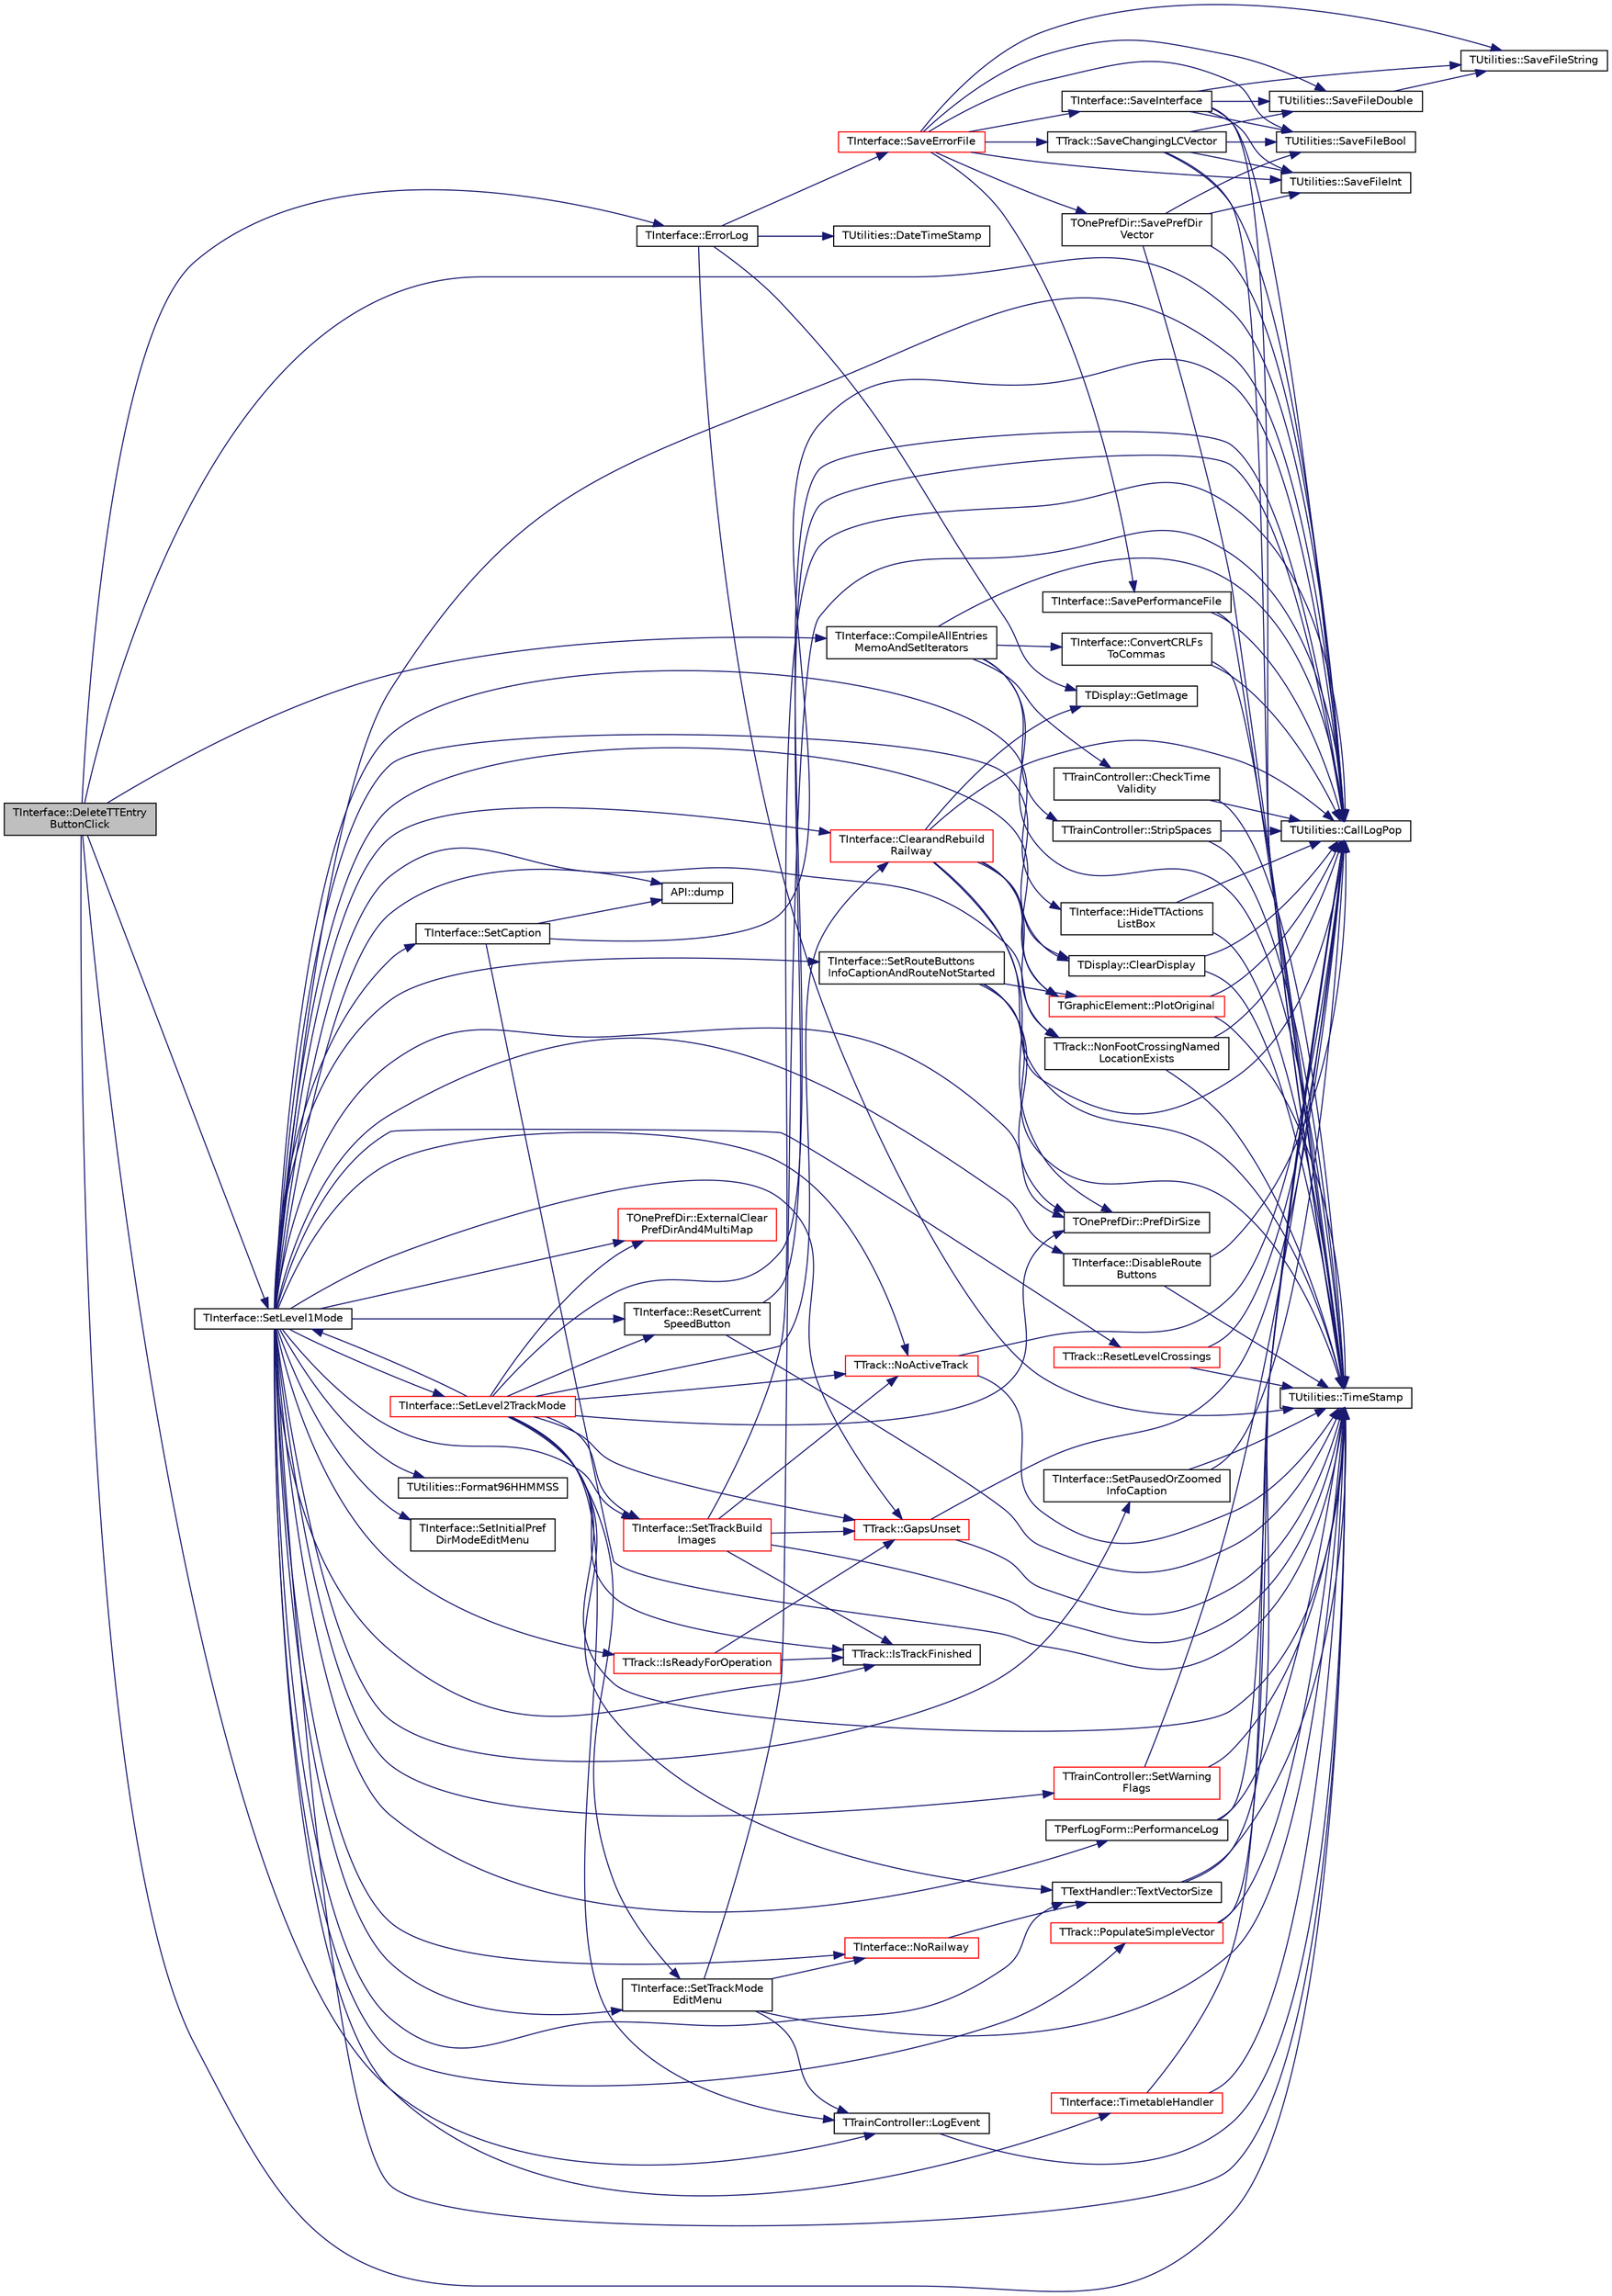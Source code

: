 digraph "TInterface::DeleteTTEntryButtonClick"
{
 // INTERACTIVE_SVG=YES
 // LATEX_PDF_SIZE
  edge [fontname="Helvetica",fontsize="10",labelfontname="Helvetica",labelfontsize="10"];
  node [fontname="Helvetica",fontsize="10",shape=record];
  rankdir="LR";
  Node1 [label="TInterface::DeleteTTEntry\lButtonClick",height=0.2,width=0.4,color="black", fillcolor="grey75", style="filled", fontcolor="black",tooltip=" "];
  Node1 -> Node2 [color="midnightblue",fontsize="10",style="solid",fontname="Helvetica"];
  Node2 [label="TUtilities::CallLogPop",height=0.2,width=0.4,color="black", fillcolor="white", style="filled",URL="$class_t_utilities.html#ae1eddca13cc3c492839e131f40ec21c0",tooltip="pops the last entry off the call stack, throws an error if called when empty"];
  Node1 -> Node3 [color="midnightblue",fontsize="10",style="solid",fontname="Helvetica"];
  Node3 [label="TInterface::CompileAllEntries\lMemoAndSetIterators",height=0.2,width=0.4,color="black", fillcolor="white", style="filled",URL="$class_t_interface.html#a15d18c160a74d6a1d494fd45635d4948",tooltip="Used during timetable editing funtions to compile the list of entries into the left hand long entry w..."];
  Node3 -> Node2 [color="midnightblue",fontsize="10",style="solid",fontname="Helvetica"];
  Node3 -> Node4 [color="midnightblue",fontsize="10",style="solid",fontname="Helvetica"];
  Node4 [label="TTrainController::CheckTime\lValidity",height=0.2,width=0.4,color="black", fillcolor="white", style="filled",URL="$class_t_train_controller.html#a523077cf0c9c02c8cb56dab0af9b0e52",tooltip="returns true if the time complies with requirements"];
  Node4 -> Node2 [color="midnightblue",fontsize="10",style="solid",fontname="Helvetica"];
  Node4 -> Node5 [color="midnightblue",fontsize="10",style="solid",fontname="Helvetica"];
  Node5 [label="TUtilities::TimeStamp",height=0.2,width=0.4,color="black", fillcolor="white", style="filled",URL="$class_t_utilities.html#a34bd6bb5305bc29afdf424f6d35a921c",tooltip="creates a string of the form 'hh:mm:ss' for use in call & event logging"];
  Node3 -> Node6 [color="midnightblue",fontsize="10",style="solid",fontname="Helvetica"];
  Node6 [label="TInterface::ConvertCRLFs\lToCommas",height=0.2,width=0.4,color="black", fillcolor="white", style="filled",URL="$class_t_interface.html#a358336965e798e398258e67edbba1195",tooltip="Used in timetable editing functions to convert any CRLFs in intended service entries to commas."];
  Node6 -> Node2 [color="midnightblue",fontsize="10",style="solid",fontname="Helvetica"];
  Node6 -> Node5 [color="midnightblue",fontsize="10",style="solid",fontname="Helvetica"];
  Node3 -> Node7 [color="midnightblue",fontsize="10",style="solid",fontname="Helvetica"];
  Node7 [label="TTrainController::StripSpaces",height=0.2,width=0.4,color="black", fillcolor="white", style="filled",URL="$class_t_train_controller.html#ab0481dd8db0f3f99811f2cdc5b5dfd32",tooltip="Strip both leading and trailing spaces at ends of Input and spaces before and after all commas and se..."];
  Node7 -> Node2 [color="midnightblue",fontsize="10",style="solid",fontname="Helvetica"];
  Node7 -> Node5 [color="midnightblue",fontsize="10",style="solid",fontname="Helvetica"];
  Node3 -> Node5 [color="midnightblue",fontsize="10",style="solid",fontname="Helvetica"];
  Node1 -> Node8 [color="midnightblue",fontsize="10",style="solid",fontname="Helvetica"];
  Node8 [label="TInterface::ErrorLog",height=0.2,width=0.4,color="black", fillcolor="white", style="filled",URL="$class_t_interface.html#a4f3a25665e2266441217849f947a1adf",tooltip="The error logging routine, called when an error is detected."];
  Node8 -> Node9 [color="midnightblue",fontsize="10",style="solid",fontname="Helvetica"];
  Node9 [label="TUtilities::DateTimeStamp",height=0.2,width=0.4,color="black", fillcolor="white", style="filled",URL="$class_t_utilities.html#a9ca62e05ace8e6c4c33d377c26c48e55",tooltip="creates a string of the form 'dd/mm/yyyy hh:mm:ss' for use in call & event logging"];
  Node8 -> Node10 [color="midnightblue",fontsize="10",style="solid",fontname="Helvetica"];
  Node10 [label="TDisplay::GetImage",height=0.2,width=0.4,color="black", fillcolor="white", style="filled",URL="$class_t_display.html#a33f7067eea9e638bdc363bd0af70d7d5",tooltip="Return a pointer to the screen image."];
  Node8 -> Node11 [color="midnightblue",fontsize="10",style="solid",fontname="Helvetica"];
  Node11 [label="TInterface::SaveErrorFile",height=0.2,width=0.4,color="red", fillcolor="white", style="filled",URL="$class_t_interface.html#a0109f801142d4fa3becae22e23b84163",tooltip="Save the error log after an error has been thrown - no need for a caller."];
  Node11 -> Node12 [color="midnightblue",fontsize="10",style="solid",fontname="Helvetica"];
  Node12 [label="TTrack::SaveChangingLCVector",height=0.2,width=0.4,color="black", fillcolor="white", style="filled",URL="$class_t_track.html#a6e1031277500eadfd3a0751e4ca4057b",tooltip="Save all changing vector values (used for error file)"];
  Node12 -> Node2 [color="midnightblue",fontsize="10",style="solid",fontname="Helvetica"];
  Node12 -> Node13 [color="midnightblue",fontsize="10",style="solid",fontname="Helvetica"];
  Node13 [label="TUtilities::SaveFileBool",height=0.2,width=0.4,color="black", fillcolor="white", style="filled",URL="$class_t_utilities.html#a06a211ebaa112f3fac0edc5b238ef876",tooltip="stores '1' if the bool is true or '0' if false to the file, then a CR"];
  Node12 -> Node14 [color="midnightblue",fontsize="10",style="solid",fontname="Helvetica"];
  Node14 [label="TUtilities::SaveFileDouble",height=0.2,width=0.4,color="black", fillcolor="white", style="filled",URL="$class_t_utilities.html#a92b5adfb8ad3a937a8d208bfd90a5741",tooltip="converts the double value to a string (if double stored directly it is truncated to 6 digits) then st..."];
  Node14 -> Node15 [color="midnightblue",fontsize="10",style="solid",fontname="Helvetica"];
  Node15 [label="TUtilities::SaveFileString",height=0.2,width=0.4,color="black", fillcolor="white", style="filled",URL="$class_t_utilities.html#a60531c6cb1a6a33dd71299d3a5b6cc21",tooltip="stores the string value to the file, then a '0' delimiter then a CR"];
  Node12 -> Node16 [color="midnightblue",fontsize="10",style="solid",fontname="Helvetica"];
  Node16 [label="TUtilities::SaveFileInt",height=0.2,width=0.4,color="black", fillcolor="white", style="filled",URL="$class_t_utilities.html#a86ed634e8a9d7ca534a324954f4a7a2f",tooltip="stores the int value to the file, then a CR"];
  Node12 -> Node5 [color="midnightblue",fontsize="10",style="solid",fontname="Helvetica"];
  Node11 -> Node13 [color="midnightblue",fontsize="10",style="solid",fontname="Helvetica"];
  Node11 -> Node14 [color="midnightblue",fontsize="10",style="solid",fontname="Helvetica"];
  Node11 -> Node16 [color="midnightblue",fontsize="10",style="solid",fontname="Helvetica"];
  Node11 -> Node15 [color="midnightblue",fontsize="10",style="solid",fontname="Helvetica"];
  Node11 -> Node17 [color="midnightblue",fontsize="10",style="solid",fontname="Helvetica"];
  Node17 [label="TInterface::SaveInterface",height=0.2,width=0.4,color="black", fillcolor="white", style="filled",URL="$class_t_interface.html#aee36e0cef9c182125b1095ceaf37a568",tooltip="Save interface part of a session file."];
  Node17 -> Node2 [color="midnightblue",fontsize="10",style="solid",fontname="Helvetica"];
  Node17 -> Node13 [color="midnightblue",fontsize="10",style="solid",fontname="Helvetica"];
  Node17 -> Node14 [color="midnightblue",fontsize="10",style="solid",fontname="Helvetica"];
  Node17 -> Node16 [color="midnightblue",fontsize="10",style="solid",fontname="Helvetica"];
  Node17 -> Node15 [color="midnightblue",fontsize="10",style="solid",fontname="Helvetica"];
  Node17 -> Node5 [color="midnightblue",fontsize="10",style="solid",fontname="Helvetica"];
  Node11 -> Node18 [color="midnightblue",fontsize="10",style="solid",fontname="Helvetica"];
  Node18 [label="TInterface::SavePerformanceFile",height=0.2,width=0.4,color="black", fillcolor="white", style="filled",URL="$class_t_interface.html#a33d2ed7b588fb4cf12c410312e949299",tooltip="Save performance file part of a session file."];
  Node18 -> Node2 [color="midnightblue",fontsize="10",style="solid",fontname="Helvetica"];
  Node18 -> Node5 [color="midnightblue",fontsize="10",style="solid",fontname="Helvetica"];
  Node11 -> Node19 [color="midnightblue",fontsize="10",style="solid",fontname="Helvetica"];
  Node19 [label="TOnePrefDir::SavePrefDir\lVector",height=0.2,width=0.4,color="black", fillcolor="white", style="filled",URL="$class_t_one_pref_dir.html#a3d115535b2e2d2ea05e210997a3f525c",tooltip="Save the preferred direction vector to a file."];
  Node19 -> Node2 [color="midnightblue",fontsize="10",style="solid",fontname="Helvetica"];
  Node19 -> Node13 [color="midnightblue",fontsize="10",style="solid",fontname="Helvetica"];
  Node19 -> Node16 [color="midnightblue",fontsize="10",style="solid",fontname="Helvetica"];
  Node19 -> Node5 [color="midnightblue",fontsize="10",style="solid",fontname="Helvetica"];
  Node8 -> Node5 [color="midnightblue",fontsize="10",style="solid",fontname="Helvetica"];
  Node1 -> Node41 [color="midnightblue",fontsize="10",style="solid",fontname="Helvetica"];
  Node41 [label="TTrainController::LogEvent",height=0.2,width=0.4,color="black", fillcolor="white", style="filled",URL="$class_t_train_controller.html#ac88477499edd24550fae9b90b5561ed1",tooltip="store Str to the event log - moved from TUtilities for v0.6 so can record the tt clock value"];
  Node41 -> Node5 [color="midnightblue",fontsize="10",style="solid",fontname="Helvetica"];
  Node1 -> Node42 [color="midnightblue",fontsize="10",style="solid",fontname="Helvetica"];
  Node42 [label="TInterface::SetLevel1Mode",height=0.2,width=0.4,color="black", fillcolor="white", style="filled",URL="$class_t_interface.html#acf77f2eeeac0775fde4f25ba46099e0b",tooltip="Sets the Level1 user mode, using the Level1Mode variable to determine the mode."];
  Node42 -> Node2 [color="midnightblue",fontsize="10",style="solid",fontname="Helvetica"];
  Node42 -> Node43 [color="midnightblue",fontsize="10",style="solid",fontname="Helvetica"];
  Node43 [label="TInterface::ClearandRebuild\lRailway",height=0.2,width=0.4,color="red", fillcolor="white", style="filled",URL="$class_t_interface.html#aaa05ac95703a25e1fb4863779854967c",tooltip="< Sets the information panel message for zoom-out or paused modes"];
  Node43 -> Node2 [color="midnightblue",fontsize="10",style="solid",fontname="Helvetica"];
  Node43 -> Node44 [color="midnightblue",fontsize="10",style="solid",fontname="Helvetica"];
  Node44 [label="TDisplay::ClearDisplay",height=0.2,width=0.4,color="black", fillcolor="white", style="filled",URL="$class_t_display.html#a8d990507ae0111e0b7890e8aa77fd76d",tooltip="Empty the display."];
  Node44 -> Node2 [color="midnightblue",fontsize="10",style="solid",fontname="Helvetica"];
  Node44 -> Node5 [color="midnightblue",fontsize="10",style="solid",fontname="Helvetica"];
  Node43 -> Node10 [color="midnightblue",fontsize="10",style="solid",fontname="Helvetica"];
  Node43 -> Node70 [color="midnightblue",fontsize="10",style="solid",fontname="Helvetica"];
  Node70 [label="TTrack::NonFootCrossingNamed\lLocationExists",height=0.2,width=0.4,color="black", fillcolor="white", style="filled",URL="$class_t_track.html#aa67be9f8ad9bd885f649b26962e0d41d",tooltip="True if there is a platform, NamedNonStationLocation or Concourse present in the railway."];
  Node70 -> Node2 [color="midnightblue",fontsize="10",style="solid",fontname="Helvetica"];
  Node70 -> Node5 [color="midnightblue",fontsize="10",style="solid",fontname="Helvetica"];
  Node43 -> Node72 [color="midnightblue",fontsize="10",style="solid",fontname="Helvetica"];
  Node72 [label="TGraphicElement::PlotOriginal",height=0.2,width=0.4,color="red", fillcolor="white", style="filled",URL="$class_t_graphic_element.html#ad9e23ba031b1110126227d301b59ffc7",tooltip="Plot the original graphic on screen."];
  Node72 -> Node2 [color="midnightblue",fontsize="10",style="solid",fontname="Helvetica"];
  Node72 -> Node5 [color="midnightblue",fontsize="10",style="solid",fontname="Helvetica"];
  Node43 -> Node52 [color="midnightblue",fontsize="10",style="solid",fontname="Helvetica"];
  Node52 [label="TOnePrefDir::PrefDirSize",height=0.2,width=0.4,color="black", fillcolor="white", style="filled",URL="$class_t_one_pref_dir.html#a29d013bf730e23d27fdb2c390e3a14da",tooltip="Return the vector size."];
  Node43 -> Node5 [color="midnightblue",fontsize="10",style="solid",fontname="Helvetica"];
  Node42 -> Node44 [color="midnightblue",fontsize="10",style="solid",fontname="Helvetica"];
  Node42 -> Node110 [color="midnightblue",fontsize="10",style="solid",fontname="Helvetica"];
  Node110 [label="TInterface::DisableRoute\lButtons",height=0.2,width=0.4,color="black", fillcolor="white", style="filled",URL="$class_t_interface.html#ac0c9be911e93134ddda04ba498a8bd9c",tooltip="Called during operation whenever the route type buttons need to be disabled, e.g. when paused."];
  Node110 -> Node2 [color="midnightblue",fontsize="10",style="solid",fontname="Helvetica"];
  Node110 -> Node5 [color="midnightblue",fontsize="10",style="solid",fontname="Helvetica"];
  Node42 -> Node111 [color="midnightblue",fontsize="10",style="solid",fontname="Helvetica"];
  Node111 [label="API::dump",height=0.2,width=0.4,color="black", fillcolor="white", style="filled",URL="$class_a_p_i.html#abebc08c03ceec2b898d8fe877b0efcba",tooltip="save currently recorded status data to INI file"];
  Node42 -> Node112 [color="midnightblue",fontsize="10",style="solid",fontname="Helvetica"];
  Node112 [label="TOnePrefDir::ExternalClear\lPrefDirAnd4MultiMap",height=0.2,width=0.4,color="red", fillcolor="white", style="filled",URL="$class_t_one_pref_dir.html#abc09de3c32460a73d3de12625329210d",tooltip="Empty the existing preferred direction vector & map - for use by other classes."];
  Node42 -> Node114 [color="midnightblue",fontsize="10",style="solid",fontname="Helvetica"];
  Node114 [label="TUtilities::Format96HHMMSS",height=0.2,width=0.4,color="black", fillcolor="white", style="filled",URL="$class_t_utilities.html#a2dfbe3d4ed11770bc1a902b51afdc10c",tooltip="formats a TDateTime into an AnsiString of the form hh:mm:ss where hh runs from 00 to 95 & resets when..."];
  Node42 -> Node115 [color="midnightblue",fontsize="10",style="solid",fontname="Helvetica"];
  Node115 [label="TTrack::GapsUnset",height=0.2,width=0.4,color="red", fillcolor="white", style="filled",URL="$class_t_track.html#a794daa0471b473e28ff24c87a92112dc",tooltip="True if there are gaps in the railway and any are unset."];
  Node115 -> Node2 [color="midnightblue",fontsize="10",style="solid",fontname="Helvetica"];
  Node115 -> Node5 [color="midnightblue",fontsize="10",style="solid",fontname="Helvetica"];
  Node42 -> Node116 [color="midnightblue",fontsize="10",style="solid",fontname="Helvetica"];
  Node116 [label="TInterface::HideTTActions\lListBox",height=0.2,width=0.4,color="black", fillcolor="white", style="filled",URL="$class_t_interface.html#ab2b7fa09f178490f2bde9a6caf323f30",tooltip="makes TTActionsListBox invisible (if it was visible)"];
  Node116 -> Node2 [color="midnightblue",fontsize="10",style="solid",fontname="Helvetica"];
  Node116 -> Node5 [color="midnightblue",fontsize="10",style="solid",fontname="Helvetica"];
  Node42 -> Node117 [color="midnightblue",fontsize="10",style="solid",fontname="Helvetica"];
  Node117 [label="TTrack::IsReadyForOperation",height=0.2,width=0.4,color="red", fillcolor="white", style="filled",URL="$class_t_track.html#a1a9f8ddecccd649195ede1ec027500d1",tooltip="Indicates whether or not the railway is ready for saving as a '.rly' file and for operation."];
  Node117 -> Node115 [color="midnightblue",fontsize="10",style="solid",fontname="Helvetica"];
  Node117 -> Node120 [color="midnightblue",fontsize="10",style="solid",fontname="Helvetica"];
  Node120 [label="TTrack::IsTrackFinished",height=0.2,width=0.4,color="black", fillcolor="white", style="filled",URL="$class_t_track.html#aa8386109483977bfaa97909747358149",tooltip="Indicates whether or not the track has been successfully linked together."];
  Node42 -> Node120 [color="midnightblue",fontsize="10",style="solid",fontname="Helvetica"];
  Node42 -> Node122 [color="midnightblue",fontsize="10",style="solid",fontname="Helvetica"];
  Node122 [label="TTrack::NoActiveTrack",height=0.2,width=0.4,color="red", fillcolor="white", style="filled",URL="$class_t_track.html#a2eaa84532799b76a0b42cf6e2611224d",tooltip="True if there is no active track in the railway."];
  Node122 -> Node2 [color="midnightblue",fontsize="10",style="solid",fontname="Helvetica"];
  Node122 -> Node5 [color="midnightblue",fontsize="10",style="solid",fontname="Helvetica"];
  Node42 -> Node70 [color="midnightblue",fontsize="10",style="solid",fontname="Helvetica"];
  Node42 -> Node123 [color="midnightblue",fontsize="10",style="solid",fontname="Helvetica"];
  Node123 [label="TInterface::NoRailway",height=0.2,width=0.4,color="red", fillcolor="white", style="filled",URL="$class_t_interface.html#a488e772a2e2a52820fdbe1d1695e0118",tooltip="Returns true if there are no track elements and no text."];
  Node123 -> Node31 [color="midnightblue",fontsize="10",style="solid",fontname="Helvetica"];
  Node31 [label="TTextHandler::TextVectorSize",height=0.2,width=0.4,color="black", fillcolor="white", style="filled",URL="$class_t_text_handler.html#a7dfd4e30235878fb01e7387715e0cb0f",tooltip="return the number of items in TextVector"];
  Node31 -> Node2 [color="midnightblue",fontsize="10",style="solid",fontname="Helvetica"];
  Node31 -> Node5 [color="midnightblue",fontsize="10",style="solid",fontname="Helvetica"];
  Node42 -> Node125 [color="midnightblue",fontsize="10",style="solid",fontname="Helvetica"];
  Node125 [label="TPerfLogForm::PerformanceLog",height=0.2,width=0.4,color="black", fillcolor="white", style="filled",URL="$class_t_perf_log_form.html#a72f06bf03353c15c94ceefbf420ff7b4",tooltip="Send Statement to the performance log on screen and to the file."];
  Node125 -> Node2 [color="midnightblue",fontsize="10",style="solid",fontname="Helvetica"];
  Node125 -> Node5 [color="midnightblue",fontsize="10",style="solid",fontname="Helvetica"];
  Node42 -> Node72 [color="midnightblue",fontsize="10",style="solid",fontname="Helvetica"];
  Node42 -> Node126 [color="midnightblue",fontsize="10",style="solid",fontname="Helvetica"];
  Node126 [label="TTrack::PopulateSimpleVector",height=0.2,width=0.4,color="red", fillcolor="white", style="filled",URL="$class_t_track.html#ac1c56df84af8198313a7d0f0bba312bd",tooltip="clear then add all simple element track vector positions to the vector, added at v2...."];
  Node126 -> Node2 [color="midnightblue",fontsize="10",style="solid",fontname="Helvetica"];
  Node126 -> Node5 [color="midnightblue",fontsize="10",style="solid",fontname="Helvetica"];
  Node42 -> Node52 [color="midnightblue",fontsize="10",style="solid",fontname="Helvetica"];
  Node42 -> Node127 [color="midnightblue",fontsize="10",style="solid",fontname="Helvetica"];
  Node127 [label="TInterface::ResetCurrent\lSpeedButton",height=0.2,width=0.4,color="black", fillcolor="white", style="filled",URL="$class_t_interface.html#ad91195c1ea742572c4579ea38fbd4eb3",tooltip="Resets the CurrentSpeedButton variable to zero and the 'Down' property to false."];
  Node127 -> Node2 [color="midnightblue",fontsize="10",style="solid",fontname="Helvetica"];
  Node127 -> Node5 [color="midnightblue",fontsize="10",style="solid",fontname="Helvetica"];
  Node42 -> Node128 [color="midnightblue",fontsize="10",style="solid",fontname="Helvetica"];
  Node128 [label="TTrack::ResetLevelCrossings",height=0.2,width=0.4,color="red", fillcolor="white", style="filled",URL="$class_t_track.html#a1a5d8cf5f3a46667a745bfcf4c77ba9d",tooltip="Set all LC attributes to 0 (closed to trains)"];
  Node128 -> Node2 [color="midnightblue",fontsize="10",style="solid",fontname="Helvetica"];
  Node128 -> Node5 [color="midnightblue",fontsize="10",style="solid",fontname="Helvetica"];
  Node42 -> Node129 [color="midnightblue",fontsize="10",style="solid",fontname="Helvetica"];
  Node129 [label="TInterface::SetCaption",height=0.2,width=0.4,color="black", fillcolor="white", style="filled",URL="$class_t_interface.html#a974c6d5a224756b00ede1161e0fdf5f7",tooltip="Sets the railway and timetable titles at the top of the screen."];
  Node129 -> Node2 [color="midnightblue",fontsize="10",style="solid",fontname="Helvetica"];
  Node129 -> Node111 [color="midnightblue",fontsize="10",style="solid",fontname="Helvetica"];
  Node129 -> Node5 [color="midnightblue",fontsize="10",style="solid",fontname="Helvetica"];
  Node42 -> Node130 [color="midnightblue",fontsize="10",style="solid",fontname="Helvetica"];
  Node130 [label="TInterface::SetInitialPref\lDirModeEditMenu",height=0.2,width=0.4,color="black", fillcolor="white", style="filled",URL="$class_t_interface.html#ac0cd2df9b806fc8909c2dcc584442fb5",tooltip="Enables or disables the initial Edit mode submenu items in PrefDir mode."];
  Node42 -> Node131 [color="midnightblue",fontsize="10",style="solid",fontname="Helvetica"];
  Node131 [label="TInterface::SetLevel2TrackMode",height=0.2,width=0.4,color="red", fillcolor="white", style="filled",URL="$class_t_interface.html#a19ee788122a66d7e97873159bf2e4e4b",tooltip="Sets the Level2TrackMode user mode, using the Level2TrackMode variable to determine the mode."];
  Node131 -> Node2 [color="midnightblue",fontsize="10",style="solid",fontname="Helvetica"];
  Node131 -> Node43 [color="midnightblue",fontsize="10",style="solid",fontname="Helvetica"];
  Node131 -> Node112 [color="midnightblue",fontsize="10",style="solid",fontname="Helvetica"];
  Node131 -> Node115 [color="midnightblue",fontsize="10",style="solid",fontname="Helvetica"];
  Node131 -> Node120 [color="midnightblue",fontsize="10",style="solid",fontname="Helvetica"];
  Node131 -> Node41 [color="midnightblue",fontsize="10",style="solid",fontname="Helvetica"];
  Node131 -> Node122 [color="midnightblue",fontsize="10",style="solid",fontname="Helvetica"];
  Node131 -> Node52 [color="midnightblue",fontsize="10",style="solid",fontname="Helvetica"];
  Node131 -> Node127 [color="midnightblue",fontsize="10",style="solid",fontname="Helvetica"];
  Node131 -> Node42 [color="midnightblue",fontsize="10",style="solid",fontname="Helvetica"];
  Node131 -> Node195 [color="midnightblue",fontsize="10",style="solid",fontname="Helvetica"];
  Node195 [label="TInterface::SetTrackBuild\lImages",height=0.2,width=0.4,color="red", fillcolor="white", style="filled",URL="$class_t_interface.html#a5c1caa770e377ec064458f42f6301ecd",tooltip="Sets the left screen images (track linked or not, gaps set or not, locations named or not) during rai..."];
  Node195 -> Node2 [color="midnightblue",fontsize="10",style="solid",fontname="Helvetica"];
  Node195 -> Node115 [color="midnightblue",fontsize="10",style="solid",fontname="Helvetica"];
  Node195 -> Node120 [color="midnightblue",fontsize="10",style="solid",fontname="Helvetica"];
  Node195 -> Node122 [color="midnightblue",fontsize="10",style="solid",fontname="Helvetica"];
  Node195 -> Node5 [color="midnightblue",fontsize="10",style="solid",fontname="Helvetica"];
  Node131 -> Node202 [color="midnightblue",fontsize="10",style="solid",fontname="Helvetica"];
  Node202 [label="TInterface::SetTrackMode\lEditMenu",height=0.2,width=0.4,color="black", fillcolor="white", style="filled",URL="$class_t_interface.html#a209ee94f8c890753da19524f48a8b78f",tooltip="Enables or disables the initial Edit mode submenu items in Track mode."];
  Node202 -> Node2 [color="midnightblue",fontsize="10",style="solid",fontname="Helvetica"];
  Node202 -> Node41 [color="midnightblue",fontsize="10",style="solid",fontname="Helvetica"];
  Node202 -> Node123 [color="midnightblue",fontsize="10",style="solid",fontname="Helvetica"];
  Node202 -> Node5 [color="midnightblue",fontsize="10",style="solid",fontname="Helvetica"];
  Node131 -> Node31 [color="midnightblue",fontsize="10",style="solid",fontname="Helvetica"];
  Node131 -> Node5 [color="midnightblue",fontsize="10",style="solid",fontname="Helvetica"];
  Node42 -> Node210 [color="midnightblue",fontsize="10",style="solid",fontname="Helvetica"];
  Node210 [label="TInterface::SetPausedOrZoomed\lInfoCaption",height=0.2,width=0.4,color="black", fillcolor="white", style="filled",URL="$class_t_interface.html#ac24842680583df5ef46f3ece3bc76bb3",tooltip=" "];
  Node210 -> Node2 [color="midnightblue",fontsize="10",style="solid",fontname="Helvetica"];
  Node210 -> Node5 [color="midnightblue",fontsize="10",style="solid",fontname="Helvetica"];
  Node42 -> Node211 [color="midnightblue",fontsize="10",style="solid",fontname="Helvetica"];
  Node211 [label="TInterface::SetRouteButtons\lInfoCaptionAndRouteNotStarted",height=0.2,width=0.4,color="black", fillcolor="white", style="filled",URL="$class_t_interface.html#a89cc1839f77c2a867714cb52bd8d5cfe",tooltip="Enables or disables the route type buttons depending on the route mode, sets the information panel me..."];
  Node211 -> Node2 [color="midnightblue",fontsize="10",style="solid",fontname="Helvetica"];
  Node211 -> Node72 [color="midnightblue",fontsize="10",style="solid",fontname="Helvetica"];
  Node211 -> Node52 [color="midnightblue",fontsize="10",style="solid",fontname="Helvetica"];
  Node211 -> Node5 [color="midnightblue",fontsize="10",style="solid",fontname="Helvetica"];
  Node42 -> Node195 [color="midnightblue",fontsize="10",style="solid",fontname="Helvetica"];
  Node42 -> Node202 [color="midnightblue",fontsize="10",style="solid",fontname="Helvetica"];
  Node42 -> Node212 [color="midnightblue",fontsize="10",style="solid",fontname="Helvetica"];
  Node212 [label="TTrainController::SetWarning\lFlags",height=0.2,width=0.4,color="red", fillcolor="white", style="filled",URL="$class_t_train_controller.html#a29c49509e56368954ca3334a37648a7a",tooltip="This sets all the warning flags (CrashWarning, DerailWarning etc) to their required states after a se..."];
  Node212 -> Node2 [color="midnightblue",fontsize="10",style="solid",fontname="Helvetica"];
  Node212 -> Node5 [color="midnightblue",fontsize="10",style="solid",fontname="Helvetica"];
  Node42 -> Node31 [color="midnightblue",fontsize="10",style="solid",fontname="Helvetica"];
  Node42 -> Node5 [color="midnightblue",fontsize="10",style="solid",fontname="Helvetica"];
  Node42 -> Node213 [color="midnightblue",fontsize="10",style="solid",fontname="Helvetica"];
  Node213 [label="TInterface::TimetableHandler",height=0.2,width=0.4,color="red", fillcolor="white", style="filled",URL="$class_t_interface.html#a4502fb89b8be8afeaf2771fbe5d0cd75",tooltip="Called during timetable editing whenever a change is made to the timetable, sets all the timetable bu..."];
  Node213 -> Node2 [color="midnightblue",fontsize="10",style="solid",fontname="Helvetica"];
  Node213 -> Node5 [color="midnightblue",fontsize="10",style="solid",fontname="Helvetica"];
  Node1 -> Node5 [color="midnightblue",fontsize="10",style="solid",fontname="Helvetica"];
}
